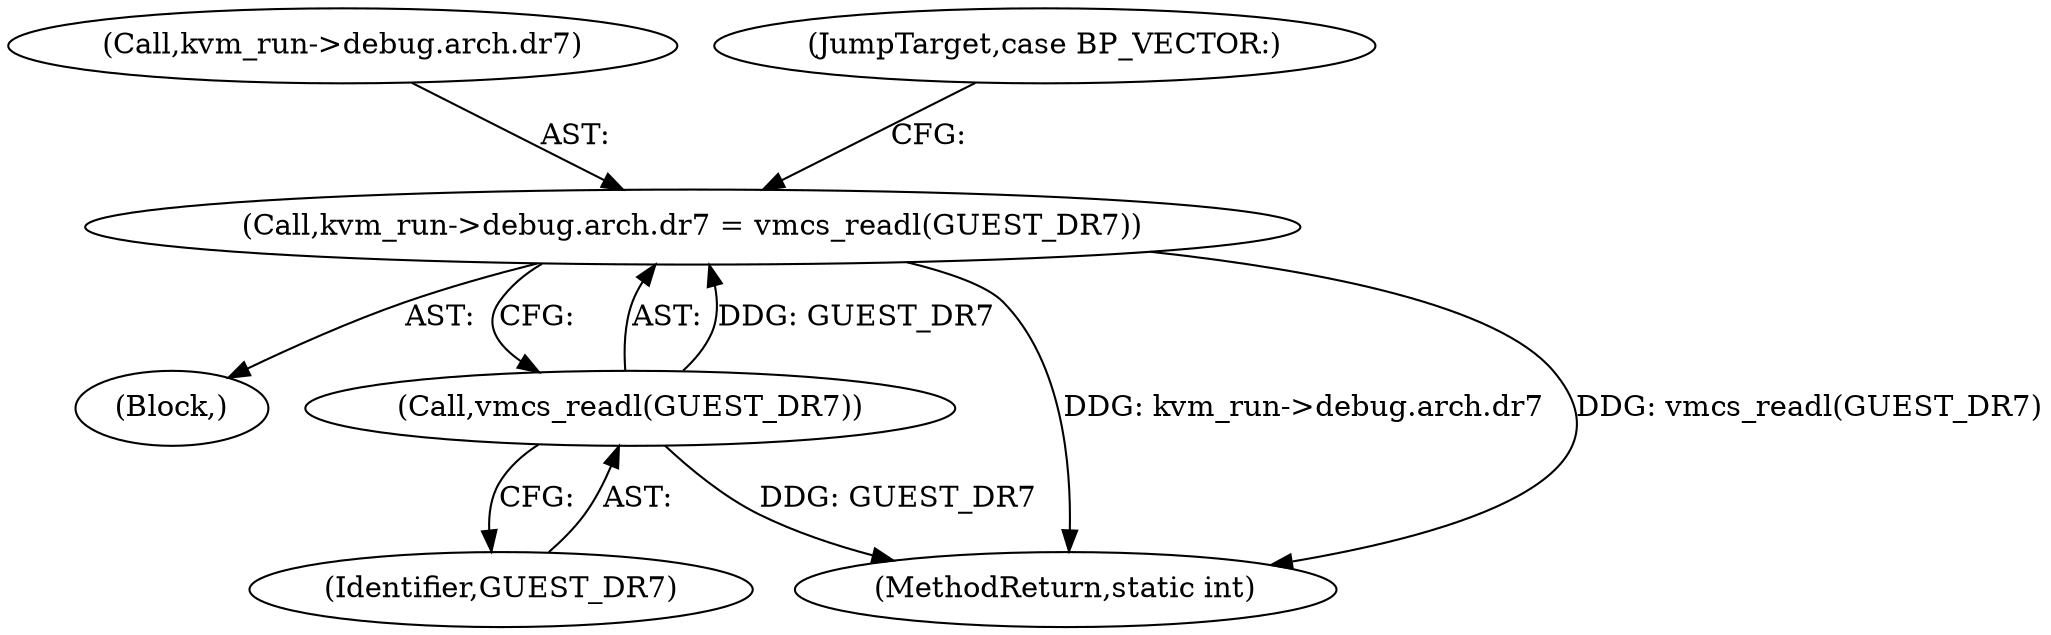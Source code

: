 digraph "0_linux_54a20552e1eae07aa240fa370a0293e006b5faed_0@API" {
"1000382" [label="(Call,kvm_run->debug.arch.dr7 = vmcs_readl(GUEST_DR7))"];
"1000390" [label="(Call,vmcs_readl(GUEST_DR7))"];
"1000320" [label="(Block,)"];
"1000383" [label="(Call,kvm_run->debug.arch.dr7)"];
"1000382" [label="(Call,kvm_run->debug.arch.dr7 = vmcs_readl(GUEST_DR7))"];
"1000457" [label="(MethodReturn,static int)"];
"1000390" [label="(Call,vmcs_readl(GUEST_DR7))"];
"1000392" [label="(JumpTarget,case BP_VECTOR:)"];
"1000391" [label="(Identifier,GUEST_DR7)"];
"1000382" -> "1000320"  [label="AST: "];
"1000382" -> "1000390"  [label="CFG: "];
"1000383" -> "1000382"  [label="AST: "];
"1000390" -> "1000382"  [label="AST: "];
"1000392" -> "1000382"  [label="CFG: "];
"1000382" -> "1000457"  [label="DDG: kvm_run->debug.arch.dr7"];
"1000382" -> "1000457"  [label="DDG: vmcs_readl(GUEST_DR7)"];
"1000390" -> "1000382"  [label="DDG: GUEST_DR7"];
"1000390" -> "1000391"  [label="CFG: "];
"1000391" -> "1000390"  [label="AST: "];
"1000390" -> "1000457"  [label="DDG: GUEST_DR7"];
}
